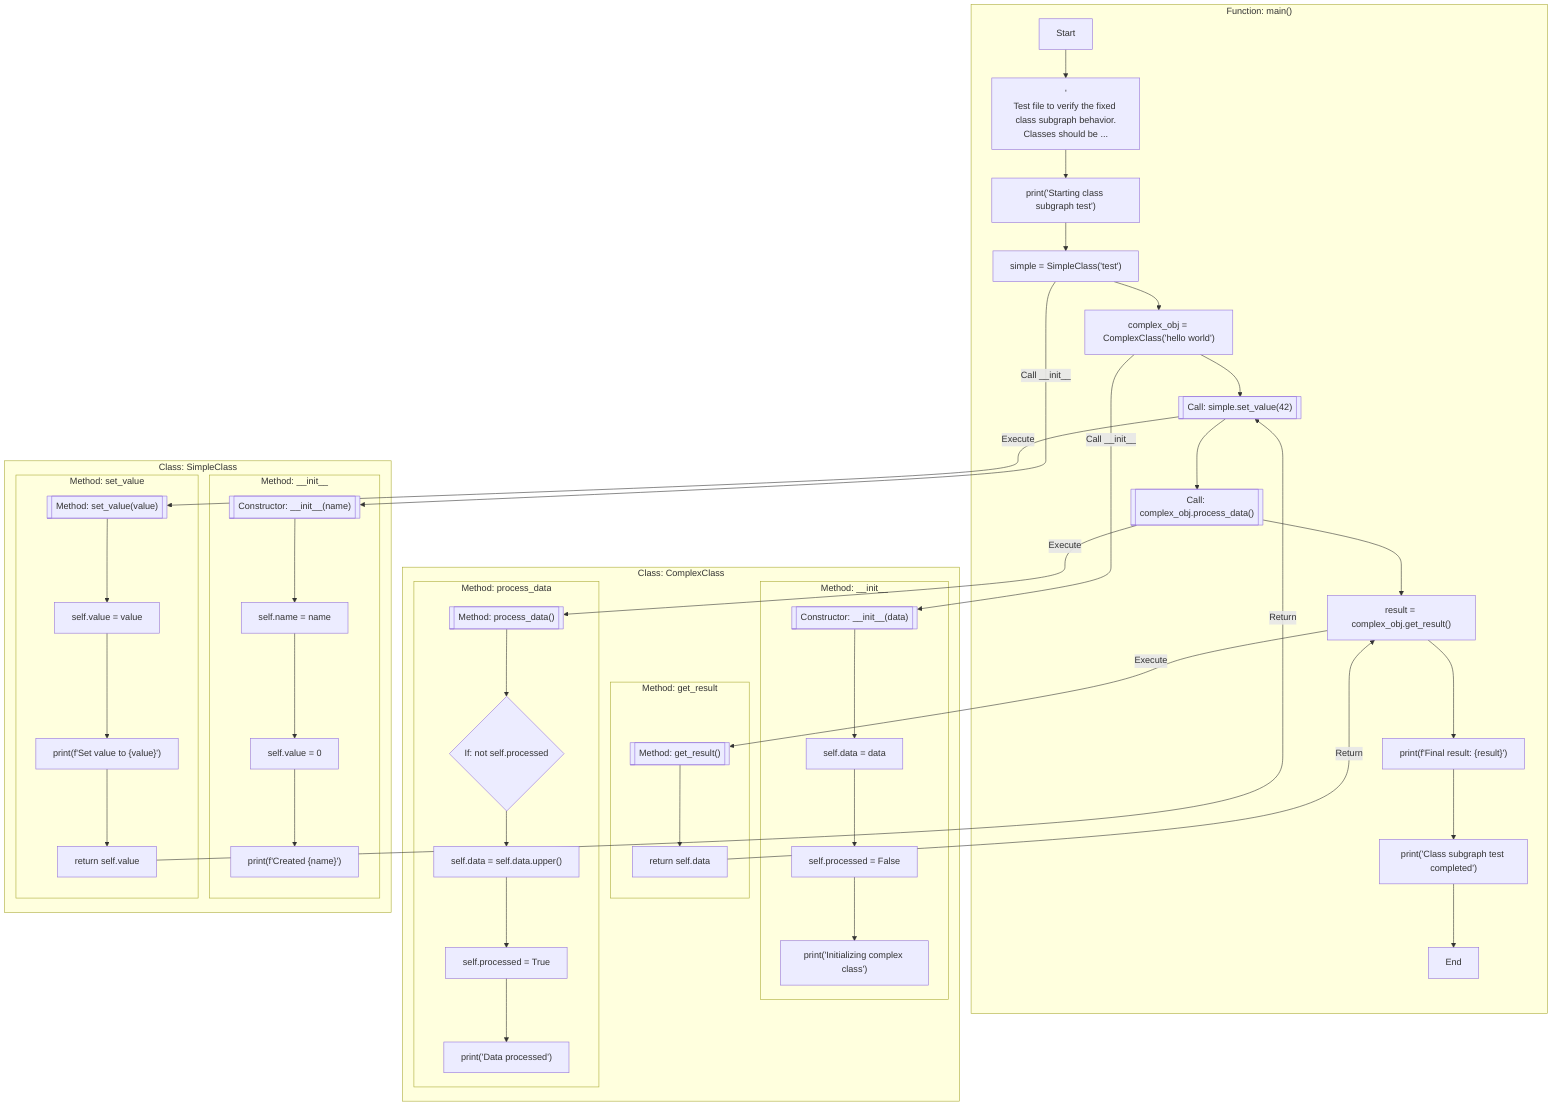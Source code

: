 graph TD
	start1[Start]
	end2[End]
	expr3["'\nTest file to verify the fixed class subgraph behavior.\nClasses should be ..."]
	print6["print('Starting class subgraph test')"]
	assign7["simple = SimpleClass('test')"]
	method___init__8[["Constructor: __init__(name)"]]
	assign9["self.name = name"]
	assign10["self.value = 0"]
	print11["print(f'Created {name}')"]
	assign12["complex_obj = ComplexClass('hello world')"]
	method___init__13[["Constructor: __init__(data)"]]
	assign14["self.data = data"]
	assign15["self.processed = False"]
	print16["print('Initializing complex class')"]
	method_call17[["Call: simple.set_value(42)"]]
	method_set_value18[["Method: set_value(value)"]]
	assign19["self.value = value"]
	print20["print(f'Set value to {value}')"]
	return21["return self.value"]
	method_call22[["Call: complex_obj.process_data()"]]
	method_process_data23[["Method: process_data()"]]
	if_cond24{"If: not self.processed"}
	assign25["self.data = self.data.upper()"]
	assign26["self.processed = True"]
	print27["print('Data processed')"]
	assign28["result = complex_obj.get_result()"]
	method_get_result29[["Method: get_result()"]]
	return30["return self.data"]
	print31["print(f'Final result: {result}')"]
	print32["print('Class subgraph test completed')"]
subgraph "Function: main()"
    start1[Start]
    end2[End]
    expr3["'\nTest file to verify the fixed class subgraph behavior.\nClasses should be ..."]
    print6["print('Starting class subgraph test')"]
    assign7["simple = SimpleClass('test')"]
    assign12["complex_obj = ComplexClass('hello world')"]
    method_call17[["Call: simple.set_value(42)"]]
    method_call22[["Call: complex_obj.process_data()"]]
    assign28["result = complex_obj.get_result()"]
    print31["print(f'Final result: {result}')"]
    print32["print('Class subgraph test completed')"]
end
subgraph "Class: ComplexClass"
    subgraph "Method: __init__"
        method___init__13[["Constructor: __init__(data)"]]
        assign14["self.data = data"]
        assign15["self.processed = False"]
        print16["print('Initializing complex class')"]
    end
    subgraph "Method: get_result"
        method_get_result29[["Method: get_result()"]]
        return30["return self.data"]
    end
    subgraph "Method: process_data"
        method_process_data23[["Method: process_data()"]]
        if_cond24{"If: not self.processed"}
        assign25["self.data = self.data.upper()"]
        assign26["self.processed = True"]
        print27["print('Data processed')"]
    end
end
subgraph "Class: SimpleClass"
    subgraph "Method: __init__"
        method___init__8[["Constructor: __init__(name)"]]
        assign9["self.name = name"]
        assign10["self.value = 0"]
        print11["print(f'Created {name}')"]
    end
    subgraph "Method: set_value"
        method_set_value18[["Method: set_value(value)"]]
        assign19["self.value = value"]
        print20["print(f'Set value to {value}')"]
        return21["return self.value"]
    end
end
        start1 --> expr3
        expr3 --> print6
        print6 --> assign7
        assign7 -->|Call __init__| method___init__8
        method___init__8 --> assign9
        assign9 --> assign10
        assign10 --> print11
        assign7 --> assign12
        assign12 -->|Call __init__| method___init__13
        method___init__13 --> assign14
        assign14 --> assign15
        assign15 --> print16
        assign12 --> method_call17
        method_call17 -->|Execute| method_set_value18
        method_set_value18 --> assign19
        assign19 --> print20
        print20 --> return21
        return21 -->|Return| method_call17
        method_call17 --> method_call22
        method_call22 -->|Execute| method_process_data23
        method_process_data23 --> if_cond24
        if_cond24 --> assign25
        assign25 --> assign26
        assign26 --> print27
        method_call22 --> assign28
        assign28 -->|Execute| method_get_result29
        method_get_result29 --> return30
        return30 -->|Return| assign28
        assign28 --> print31
        print31 --> print32
        print32 --> end2